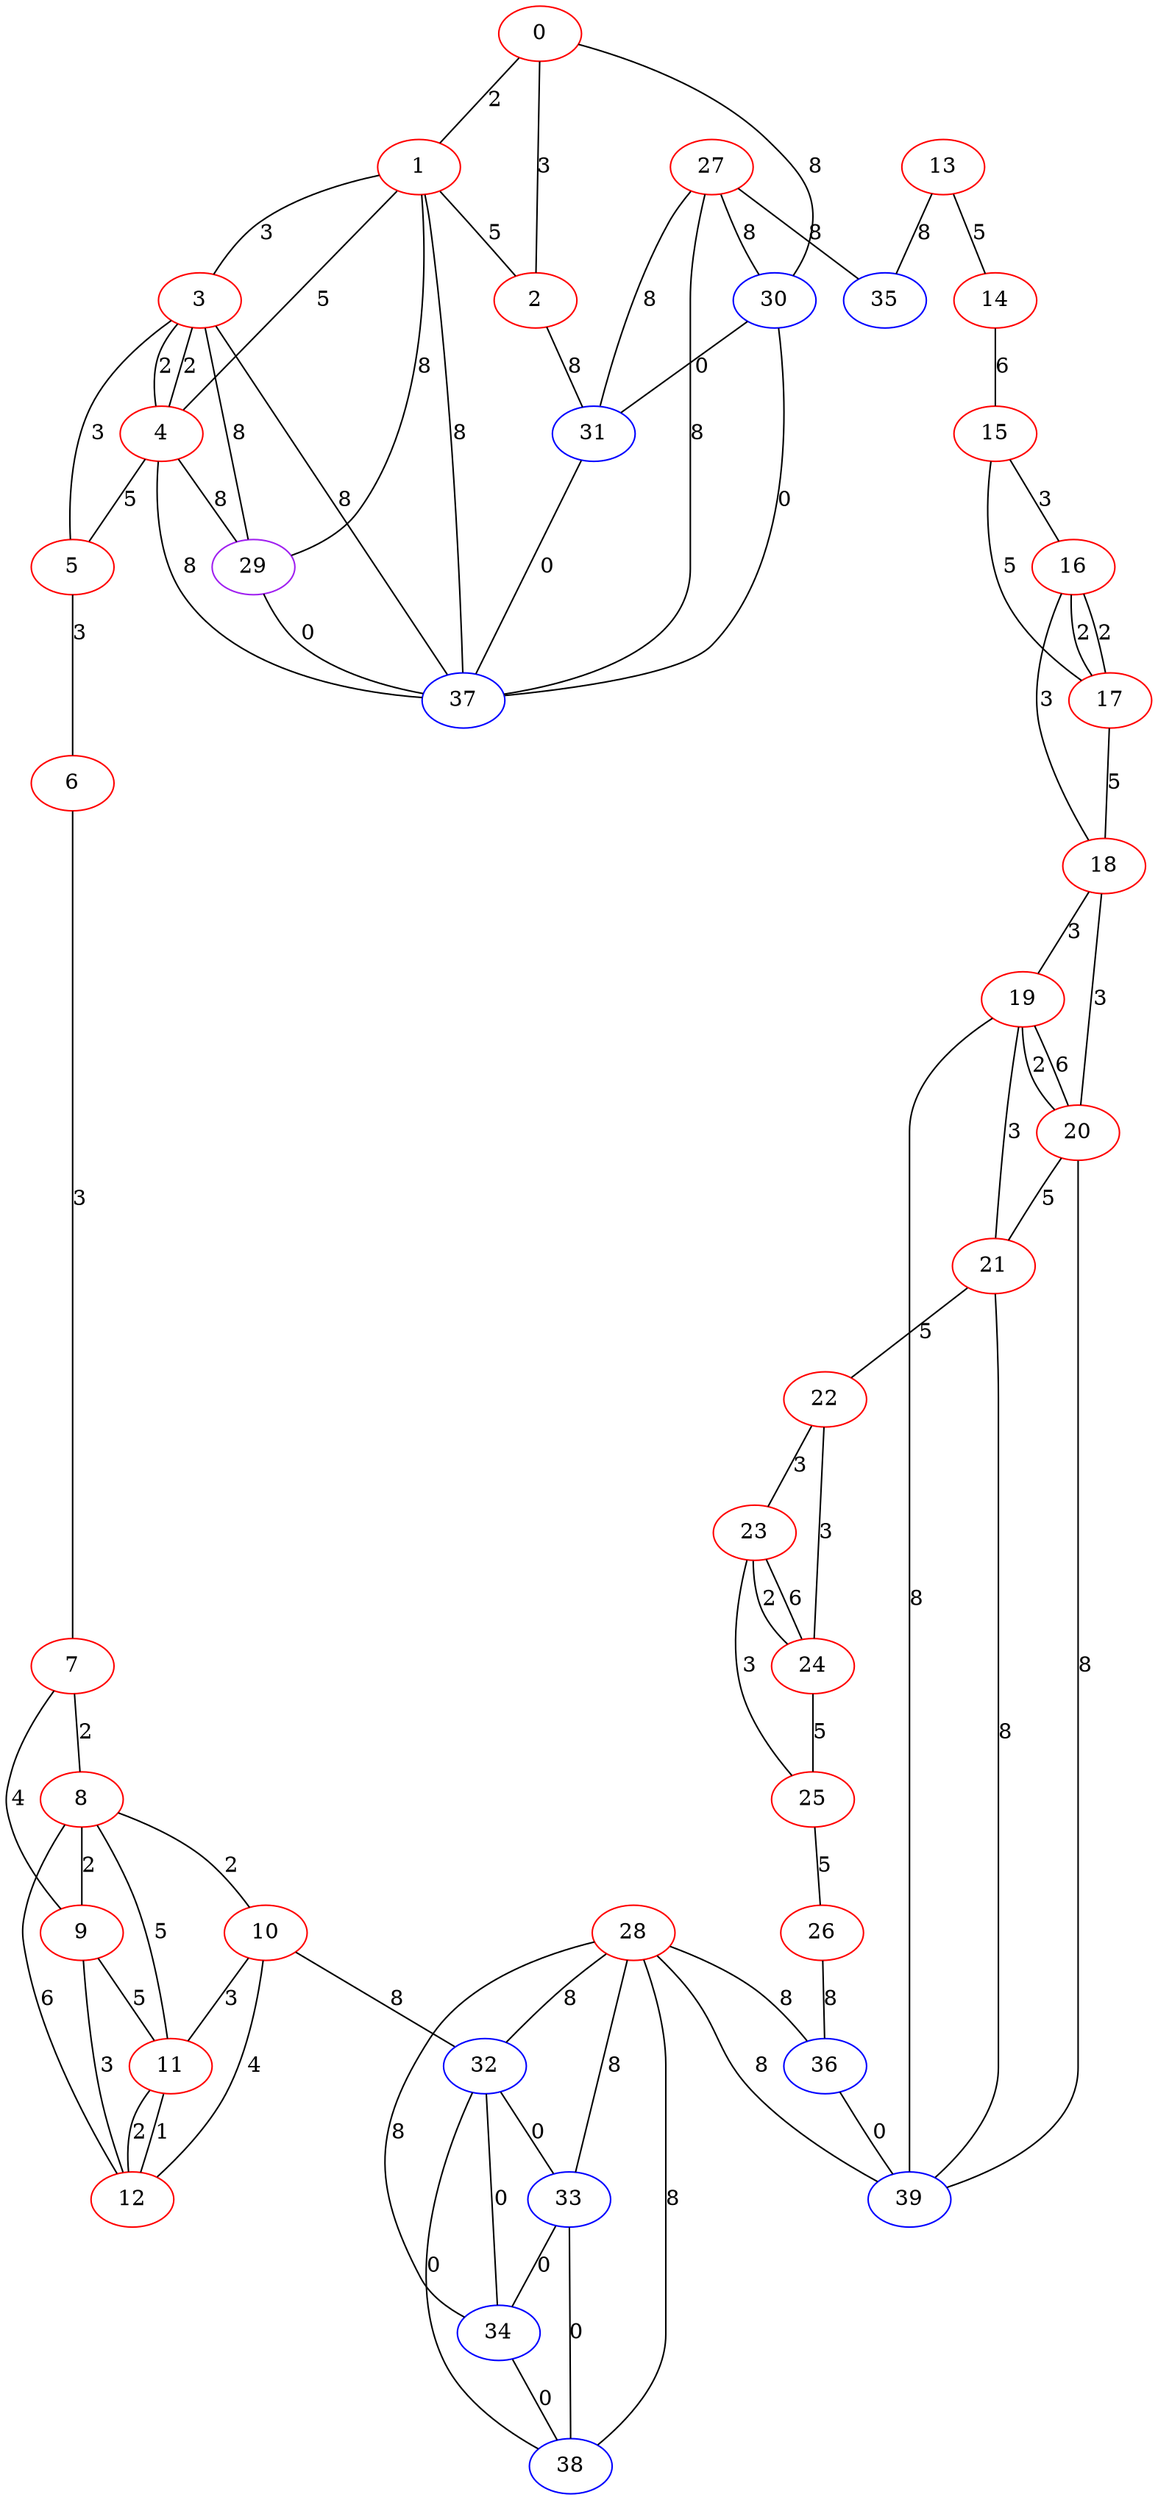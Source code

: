 graph "" {
0 [color=red, weight=1];
1 [color=red, weight=1];
2 [color=red, weight=1];
3 [color=red, weight=1];
4 [color=red, weight=1];
5 [color=red, weight=1];
6 [color=red, weight=1];
7 [color=red, weight=1];
8 [color=red, weight=1];
9 [color=red, weight=1];
10 [color=red, weight=1];
11 [color=red, weight=1];
12 [color=red, weight=1];
13 [color=red, weight=1];
14 [color=red, weight=1];
15 [color=red, weight=1];
16 [color=red, weight=1];
17 [color=red, weight=1];
18 [color=red, weight=1];
19 [color=red, weight=1];
20 [color=red, weight=1];
21 [color=red, weight=1];
22 [color=red, weight=1];
23 [color=red, weight=1];
24 [color=red, weight=1];
25 [color=red, weight=1];
26 [color=red, weight=1];
27 [color=red, weight=1];
28 [color=red, weight=1];
29 [color=purple, weight=4];
30 [color=blue, weight=3];
31 [color=blue, weight=3];
32 [color=blue, weight=3];
33 [color=blue, weight=3];
34 [color=blue, weight=3];
35 [color=blue, weight=3];
36 [color=blue, weight=3];
37 [color=blue, weight=3];
38 [color=blue, weight=3];
39 [color=blue, weight=3];
0 -- 1  [key=0, label=2];
0 -- 2  [key=0, label=3];
0 -- 30  [key=0, label=8];
1 -- 2  [key=0, label=5];
1 -- 3  [key=0, label=3];
1 -- 4  [key=0, label=5];
1 -- 37  [key=0, label=8];
1 -- 29  [key=0, label=8];
2 -- 31  [key=0, label=8];
3 -- 37  [key=0, label=8];
3 -- 4  [key=0, label=2];
3 -- 4  [key=1, label=2];
3 -- 5  [key=0, label=3];
3 -- 29  [key=0, label=8];
4 -- 37  [key=0, label=8];
4 -- 5  [key=0, label=5];
4 -- 29  [key=0, label=8];
5 -- 6  [key=0, label=3];
6 -- 7  [key=0, label=3];
7 -- 8  [key=0, label=2];
7 -- 9  [key=0, label=4];
8 -- 9  [key=0, label=2];
8 -- 10  [key=0, label=2];
8 -- 11  [key=0, label=5];
8 -- 12  [key=0, label=6];
9 -- 11  [key=0, label=5];
9 -- 12  [key=0, label=3];
10 -- 32  [key=0, label=8];
10 -- 11  [key=0, label=3];
10 -- 12  [key=0, label=4];
11 -- 12  [key=0, label=1];
11 -- 12  [key=1, label=2];
13 -- 35  [key=0, label=8];
13 -- 14  [key=0, label=5];
14 -- 15  [key=0, label=6];
15 -- 16  [key=0, label=3];
15 -- 17  [key=0, label=5];
16 -- 17  [key=0, label=2];
16 -- 17  [key=1, label=2];
16 -- 18  [key=0, label=3];
17 -- 18  [key=0, label=5];
18 -- 19  [key=0, label=3];
18 -- 20  [key=0, label=3];
19 -- 20  [key=0, label=2];
19 -- 20  [key=1, label=6];
19 -- 21  [key=0, label=3];
19 -- 39  [key=0, label=8];
20 -- 21  [key=0, label=5];
20 -- 39  [key=0, label=8];
21 -- 22  [key=0, label=5];
21 -- 39  [key=0, label=8];
22 -- 24  [key=0, label=3];
22 -- 23  [key=0, label=3];
23 -- 24  [key=0, label=6];
23 -- 24  [key=1, label=2];
23 -- 25  [key=0, label=3];
24 -- 25  [key=0, label=5];
25 -- 26  [key=0, label=5];
26 -- 36  [key=0, label=8];
27 -- 35  [key=0, label=8];
27 -- 37  [key=0, label=8];
27 -- 30  [key=0, label=8];
27 -- 31  [key=0, label=8];
28 -- 32  [key=0, label=8];
28 -- 33  [key=0, label=8];
28 -- 34  [key=0, label=8];
28 -- 36  [key=0, label=8];
28 -- 38  [key=0, label=8];
28 -- 39  [key=0, label=8];
29 -- 37  [key=0, label=0];
30 -- 37  [key=0, label=0];
30 -- 31  [key=0, label=0];
31 -- 37  [key=0, label=0];
32 -- 33  [key=0, label=0];
32 -- 34  [key=0, label=0];
32 -- 38  [key=0, label=0];
33 -- 34  [key=0, label=0];
33 -- 38  [key=0, label=0];
34 -- 38  [key=0, label=0];
36 -- 39  [key=0, label=0];
}

